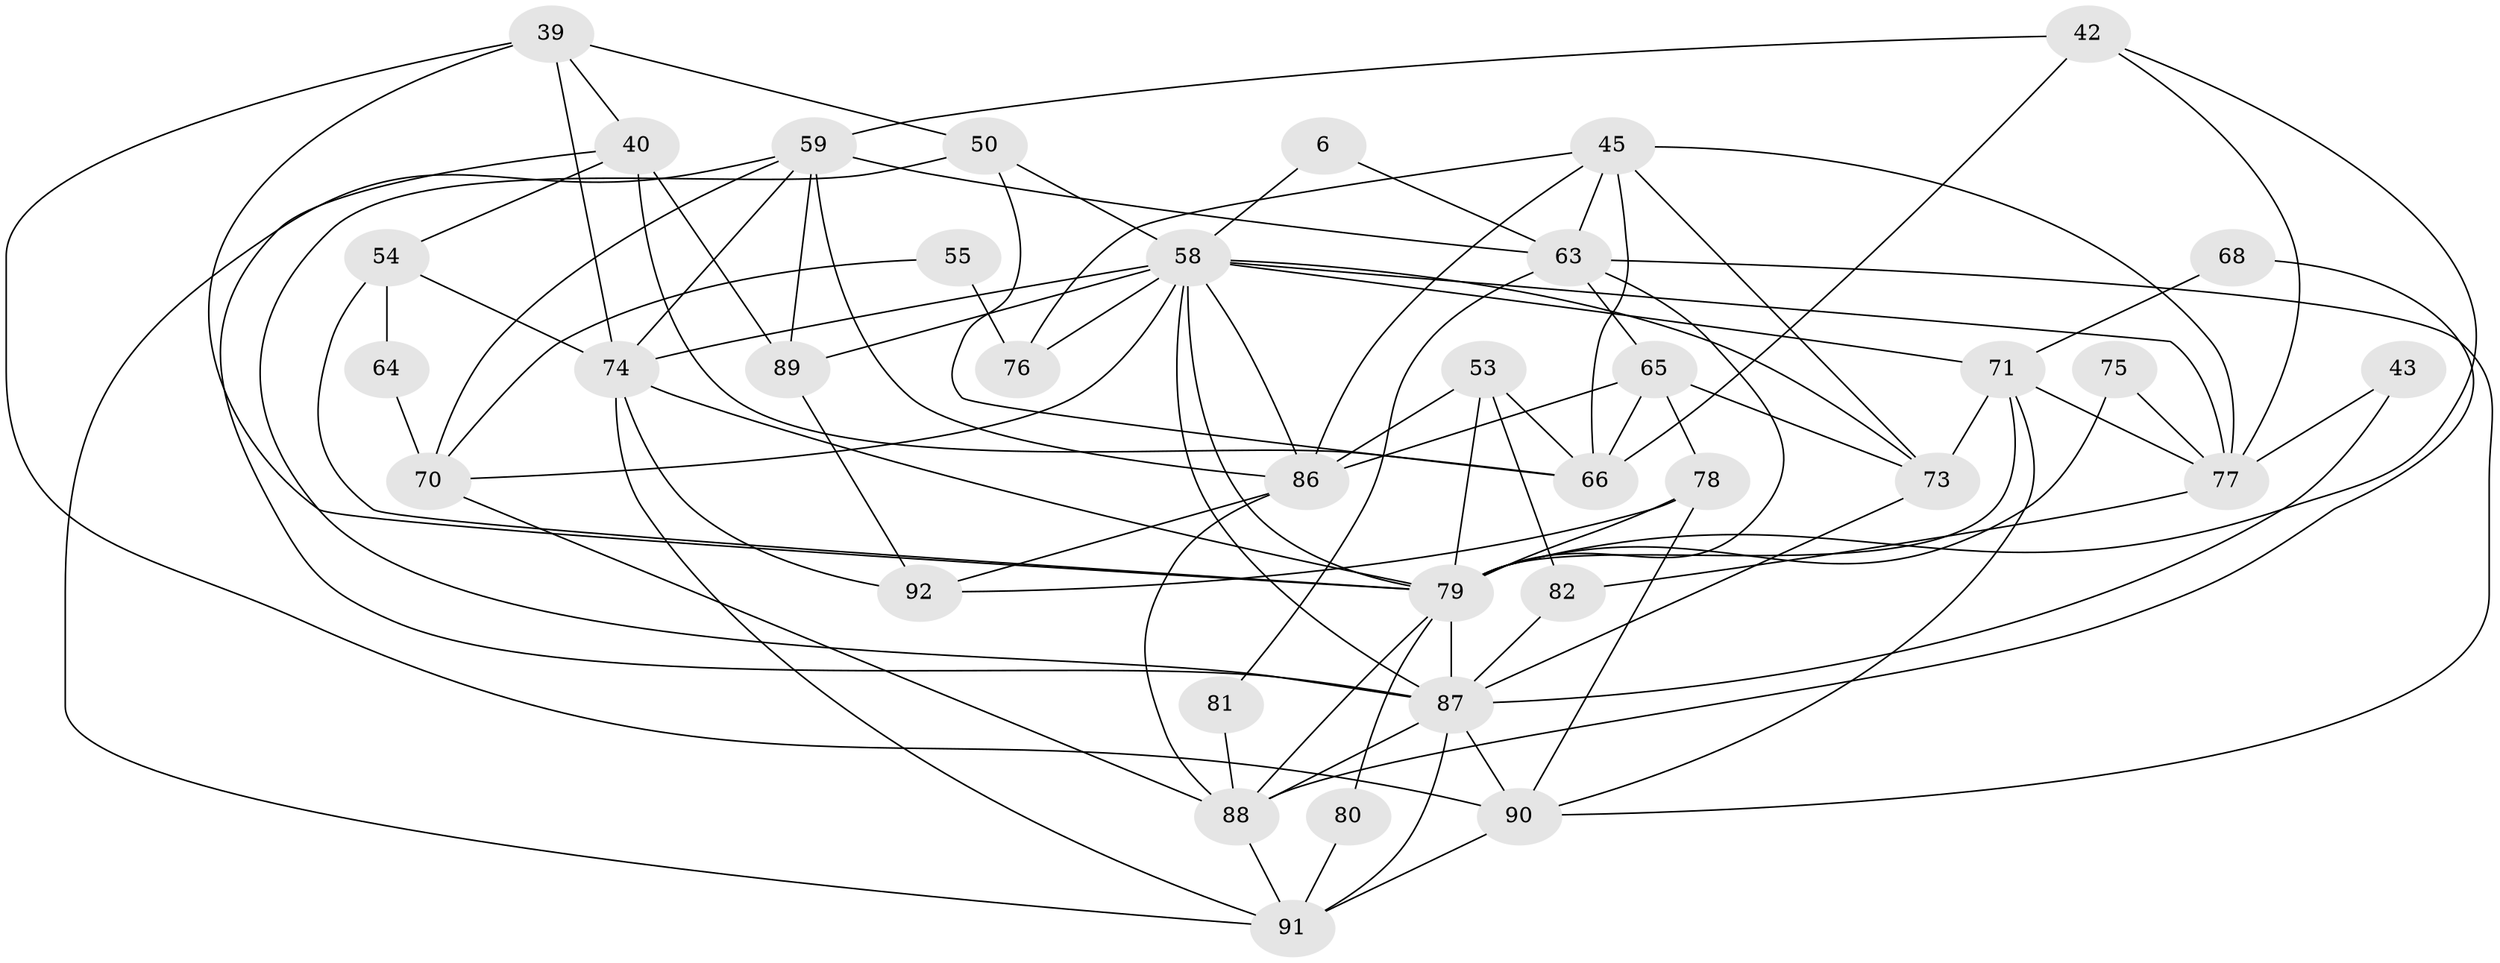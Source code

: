 // original degree distribution, {4: 0.31521739130434784, 2: 0.15217391304347827, 7: 0.03260869565217391, 3: 0.22826086956521738, 5: 0.15217391304347827, 6: 0.09782608695652174, 8: 0.021739130434782608}
// Generated by graph-tools (version 1.1) at 2025/52/03/04/25 21:52:28]
// undirected, 36 vertices, 91 edges
graph export_dot {
graph [start="1"]
  node [color=gray90,style=filled];
  6;
  39 [super="+10+15"];
  40 [super="+31"];
  42 [super="+28"];
  43;
  45 [super="+13"];
  50;
  53 [super="+48"];
  54;
  55;
  58 [super="+5+3+44+24+57"];
  59 [super="+18+56"];
  63 [super="+33"];
  64;
  65 [super="+4"];
  66 [super="+26"];
  68;
  70 [super="+12+27"];
  71 [super="+14+69"];
  73 [super="+60"];
  74 [super="+34"];
  75;
  76;
  77 [super="+72+52"];
  78;
  79 [super="+17+36+61+62"];
  80;
  81;
  82;
  86 [super="+21"];
  87 [super="+83+22+84"];
  88 [super="+85+47+49"];
  89;
  90 [super="+67"];
  91 [super="+32"];
  92 [super="+38"];
  6 -- 58;
  6 -- 63;
  39 -- 90;
  39 -- 50;
  39 -- 40;
  39 -- 74 [weight=2];
  39 -- 79;
  40 -- 87 [weight=2];
  40 -- 66 [weight=2];
  40 -- 54;
  40 -- 89;
  42 -- 66;
  42 -- 77;
  42 -- 79;
  42 -- 59;
  43 -- 77;
  43 -- 87;
  45 -- 63;
  45 -- 73;
  45 -- 66;
  45 -- 77;
  45 -- 76;
  45 -- 86;
  50 -- 66;
  50 -- 58;
  50 -- 87;
  53 -- 79 [weight=2];
  53 -- 66;
  53 -- 82;
  53 -- 86;
  54 -- 64;
  54 -- 79;
  54 -- 74;
  55 -- 76;
  55 -- 70;
  58 -- 76 [weight=2];
  58 -- 74 [weight=3];
  58 -- 79 [weight=2];
  58 -- 70 [weight=4];
  58 -- 77 [weight=2];
  58 -- 73;
  58 -- 71;
  58 -- 86 [weight=2];
  58 -- 87 [weight=2];
  58 -- 89;
  59 -- 86 [weight=2];
  59 -- 63;
  59 -- 74 [weight=2];
  59 -- 70;
  59 -- 91;
  59 -- 89;
  63 -- 81;
  63 -- 90 [weight=2];
  63 -- 65;
  63 -- 79 [weight=4];
  64 -- 70;
  65 -- 78;
  65 -- 66;
  65 -- 73;
  65 -- 86;
  68 -- 71;
  68 -- 88;
  70 -- 88;
  71 -- 73 [weight=2];
  71 -- 77;
  71 -- 90;
  71 -- 79 [weight=2];
  73 -- 87;
  74 -- 92;
  74 -- 91 [weight=2];
  74 -- 79 [weight=3];
  75 -- 77;
  75 -- 79;
  77 -- 82 [weight=2];
  78 -- 79;
  78 -- 92;
  78 -- 90;
  79 -- 87 [weight=4];
  79 -- 88;
  79 -- 80;
  80 -- 91;
  81 -- 88;
  82 -- 87 [weight=3];
  86 -- 88 [weight=2];
  86 -- 92;
  87 -- 90 [weight=2];
  87 -- 91;
  87 -- 88 [weight=2];
  88 -- 91;
  89 -- 92;
  90 -- 91 [weight=2];
}
